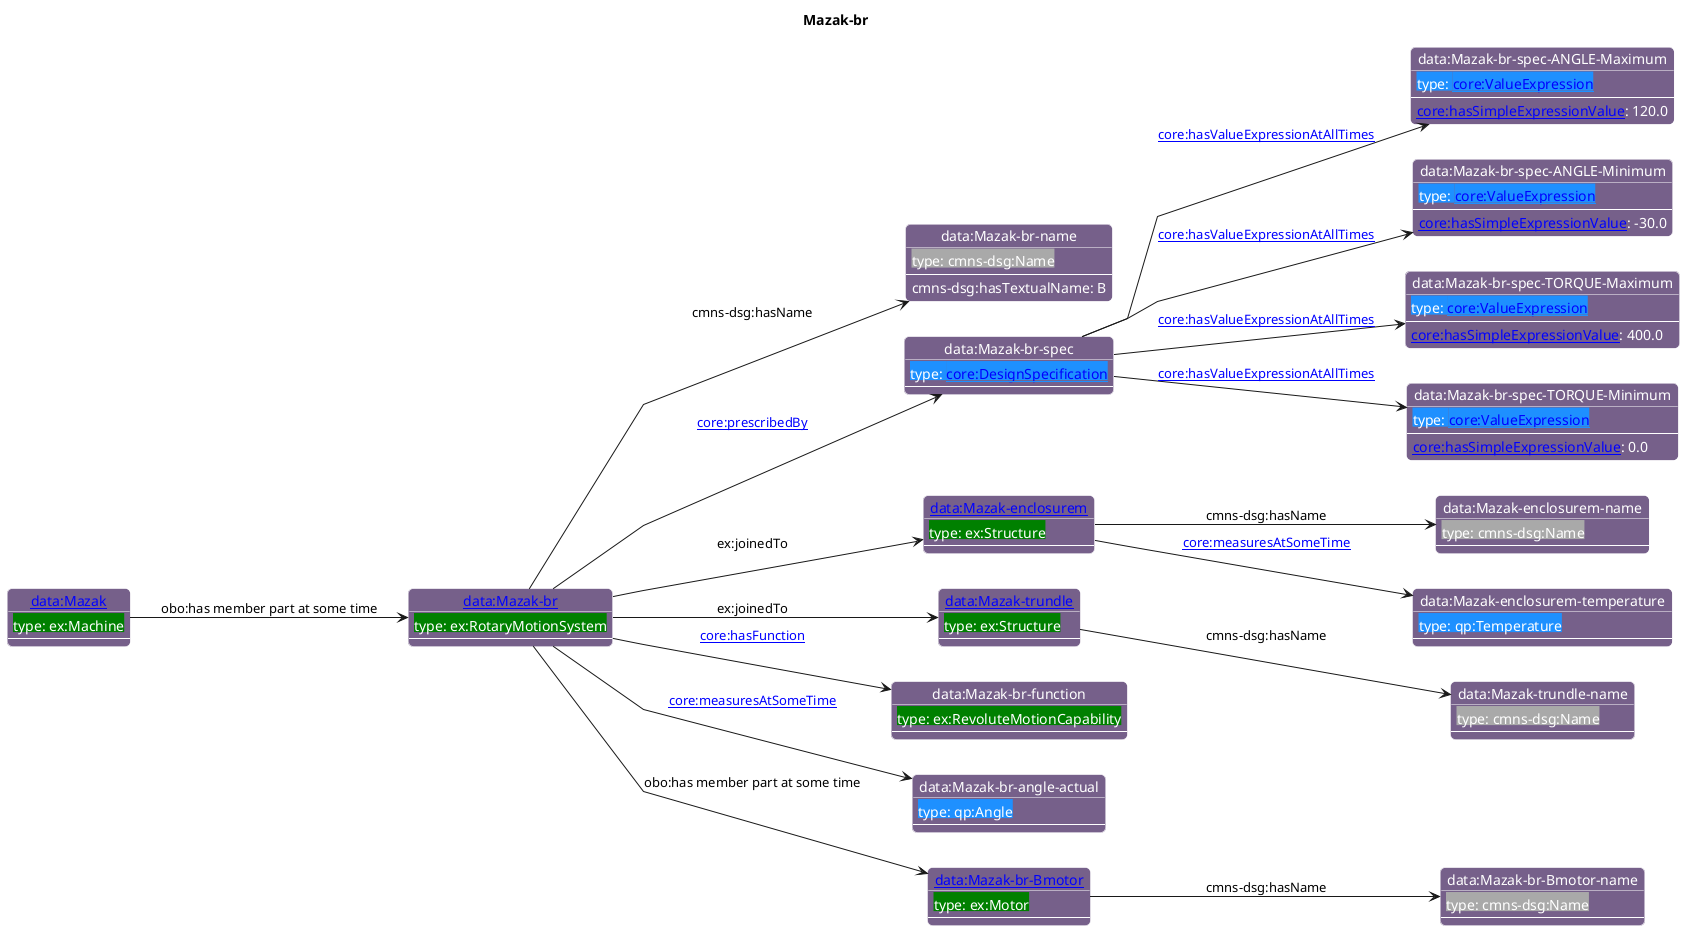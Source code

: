 @startuml
skinparam linetype polyline
left to right direction
title Mazak-br

skinparam roundCorner 10

skinparam object {
  BackgroundColor 76608A
  fontColor White
  BorderColor White 
  FontName Helvetica   
}

skinparam class{
   BackgroundColor White
   fontColor black
   FontStyle bold
   FontName Helvetica
}

object "[[./Mazak-br.html data:Mazak-br]]" as o1 #76608A {
 <back:#Green>type: ex:RotaryMotionSystem</back> 
---
 }
object "data:Mazak-br-name" as o2 #76608A {
 <back:#DarkGrey>type: cmns-dsg:Name</back> 
---
 }
object "data:Mazak-br-spec" as o3 #76608A {
 <back:#1E90FF>type: [[https://spec.industrialontologies.org/ontology/core/Core/DesignSpecification core:DesignSpecification]]</back> 
---
 }
object "data:Mazak-br-spec-ANGLE-Maximum" as o4 #76608A {
 <back:#1E90FF>type: [[https://spec.industrialontologies.org/ontology/core/Core/ValueExpression core:ValueExpression]]</back> 
---
 }
object "data:Mazak-br-spec-ANGLE-Minimum" as o5 #76608A {
 <back:#1E90FF>type: [[https://spec.industrialontologies.org/ontology/core/Core/ValueExpression core:ValueExpression]]</back> 
---
 }
object "data:Mazak-br-spec-TORQUE-Maximum" as o6 #76608A {
 <back:#1E90FF>type: [[https://spec.industrialontologies.org/ontology/core/Core/ValueExpression core:ValueExpression]]</back> 
---
 }
object "data:Mazak-br-spec-TORQUE-Minimum" as o7 #76608A {
 <back:#1E90FF>type: [[https://spec.industrialontologies.org/ontology/core/Core/ValueExpression core:ValueExpression]]</back> 
---
 }
object "[[./Mazak-enclosurem.html data:Mazak-enclosurem]]" as o8 #76608A {
 <back:#Green>type: ex:Structure</back> 
---
 }
object "data:Mazak-enclosurem-name" as o9 #76608A {
 <back:#DarkGrey>type: cmns-dsg:Name</back> 
---
 }
object "data:Mazak-enclosurem-temperature" as o10 #76608A {
 <back:#1E90FF>type: qp:Temperature</back> 
---
 }
object "[[./Mazak-trundle.html data:Mazak-trundle]]" as o11 #76608A {
 <back:#Green>type: ex:Structure</back> 
---
 }
object "data:Mazak-trundle-name" as o12 #76608A {
 <back:#DarkGrey>type: cmns-dsg:Name</back> 
---
 }
object "data:Mazak-br-function" as o13 #76608A {
 <back:#Green>type: ex:RevoluteMotionCapability</back> 
---
 }
object "data:Mazak-br-angle-actual" as o14 #76608A {
 <back:#1E90FF>type: qp:Angle</back> 
---
 }
object "[[./Mazak-br-Bmotor.html data:Mazak-br-Bmotor]]" as o15 #76608A {
 <back:#Green>type: ex:Motor</back> 
---
 }
object "data:Mazak-br-Bmotor-name" as o16 #76608A {
 <back:#DarkGrey>type: cmns-dsg:Name</back> 
---
 }
object "[[./Mazak.html data:Mazak]]" as o17 #76608A {
 <back:#Green>type: ex:Machine</back> 
---
 }
o1 --> o2 : cmns-dsg:hasName
o2 : cmns-dsg:hasTextualName: B
o1 --> o3 : [[https://spec.industrialontologies.org/ontology/core/Core/prescribedBy core:prescribedBy]]
o3 --> o4 : [[https://spec.industrialontologies.org/ontology/core/Core/hasValueExpressionAtAllTimes core:hasValueExpressionAtAllTimes]]
o4 : [[https://spec.industrialontologies.org/ontology/core/Core/hasSimpleExpressionValue core:hasSimpleExpressionValue]]: 120.0
o3 --> o5 : [[https://spec.industrialontologies.org/ontology/core/Core/hasValueExpressionAtAllTimes core:hasValueExpressionAtAllTimes]]
o5 : [[https://spec.industrialontologies.org/ontology/core/Core/hasSimpleExpressionValue core:hasSimpleExpressionValue]]: -30.0
o3 --> o6 : [[https://spec.industrialontologies.org/ontology/core/Core/hasValueExpressionAtAllTimes core:hasValueExpressionAtAllTimes]]
o6 : [[https://spec.industrialontologies.org/ontology/core/Core/hasSimpleExpressionValue core:hasSimpleExpressionValue]]: 400.0
o3 --> o7 : [[https://spec.industrialontologies.org/ontology/core/Core/hasValueExpressionAtAllTimes core:hasValueExpressionAtAllTimes]]
o7 : [[https://spec.industrialontologies.org/ontology/core/Core/hasSimpleExpressionValue core:hasSimpleExpressionValue]]: 0.0
o1 --> o8 : ex:joinedTo
o8 --> o9 : cmns-dsg:hasName
o8 --> o10 : [[https://spec.industrialontologies.org/ontology/core/Core/measuresAtSomeTime core:measuresAtSomeTime]]
o1 --> o11 : ex:joinedTo
o11 --> o12 : cmns-dsg:hasName
o1 --> o13 : [[https://spec.industrialontologies.org/ontology/core/Core/hasFunction core:hasFunction]]
o1 --> o14 : [[https://spec.industrialontologies.org/ontology/core/Core/measuresAtSomeTime core:measuresAtSomeTime]]
o1 --> o15 : obo:has member part at some time
o15 --> o16 : cmns-dsg:hasName
o17 --> o1 : obo:has member part at some time
@enduml

